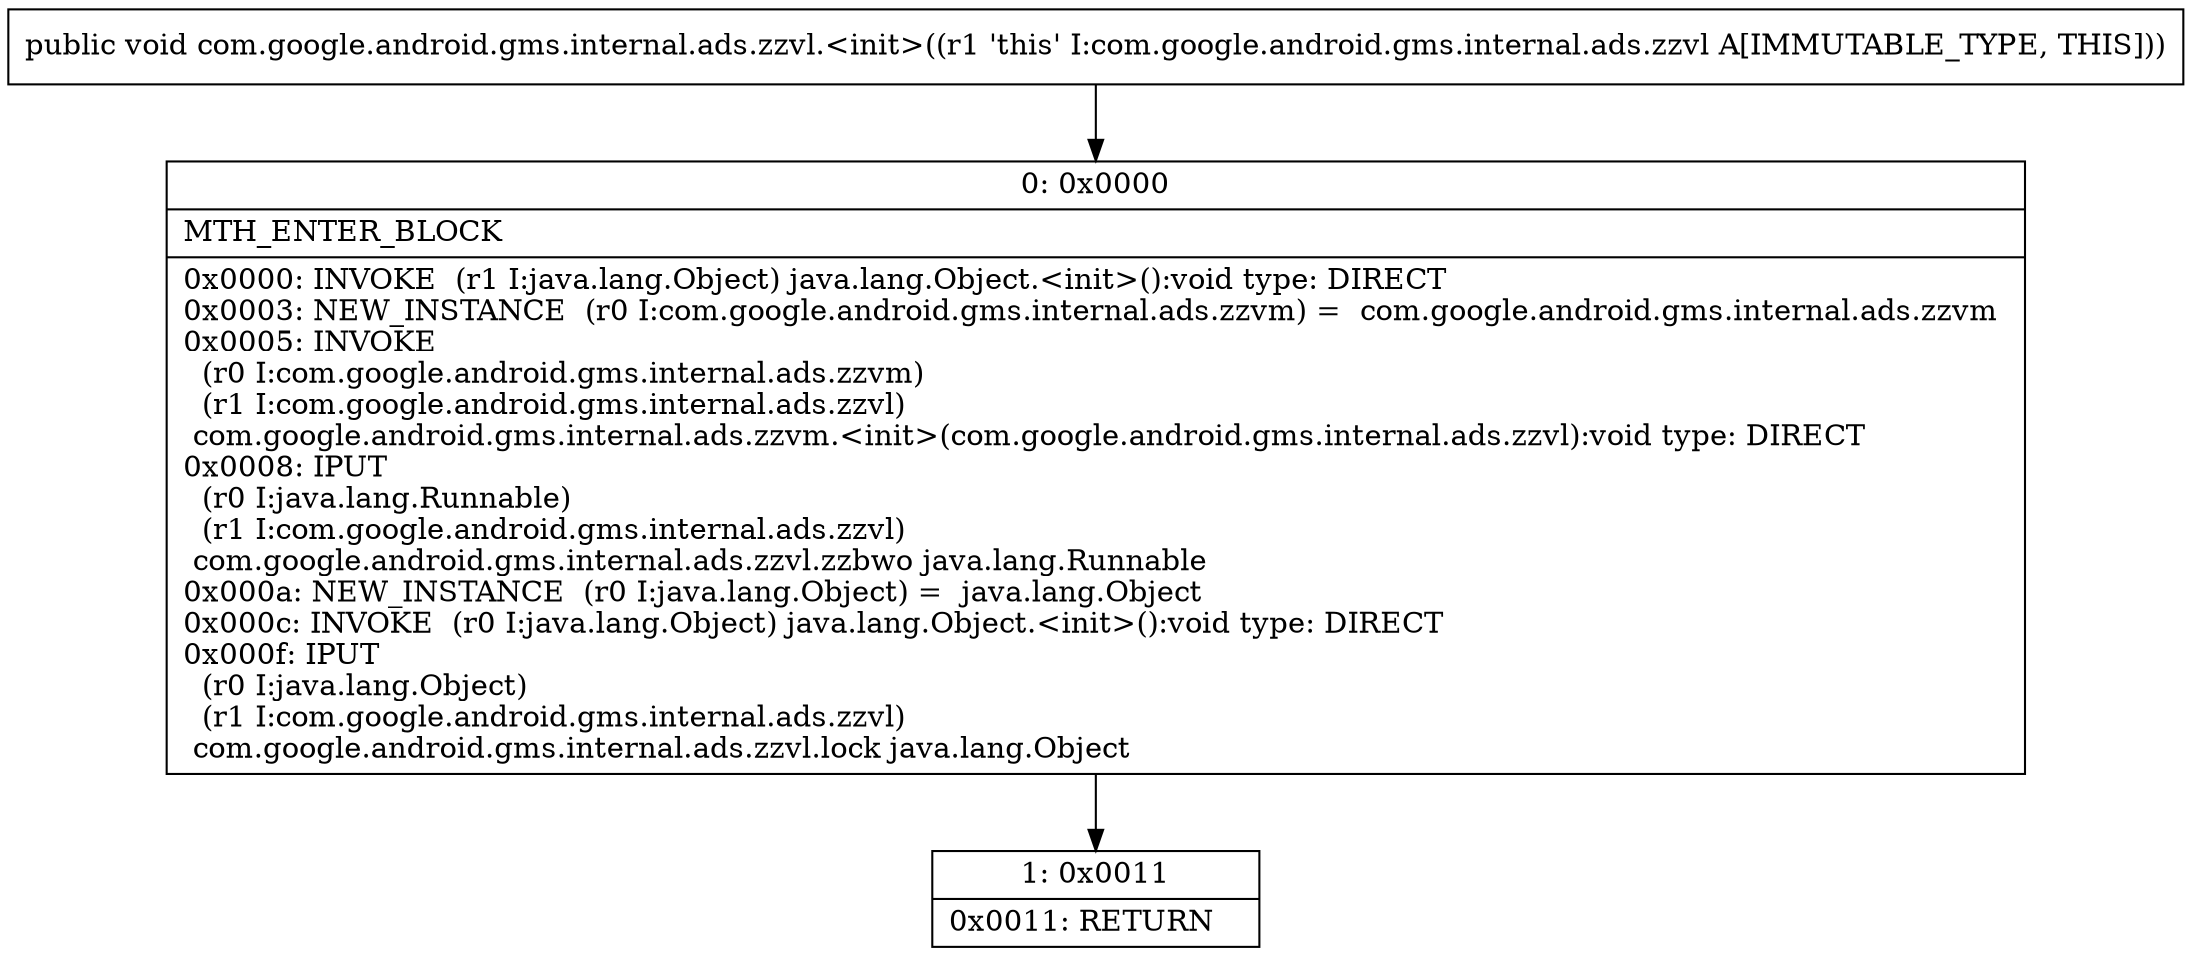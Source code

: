 digraph "CFG forcom.google.android.gms.internal.ads.zzvl.\<init\>()V" {
Node_0 [shape=record,label="{0\:\ 0x0000|MTH_ENTER_BLOCK\l|0x0000: INVOKE  (r1 I:java.lang.Object) java.lang.Object.\<init\>():void type: DIRECT \l0x0003: NEW_INSTANCE  (r0 I:com.google.android.gms.internal.ads.zzvm) =  com.google.android.gms.internal.ads.zzvm \l0x0005: INVOKE  \l  (r0 I:com.google.android.gms.internal.ads.zzvm)\l  (r1 I:com.google.android.gms.internal.ads.zzvl)\l com.google.android.gms.internal.ads.zzvm.\<init\>(com.google.android.gms.internal.ads.zzvl):void type: DIRECT \l0x0008: IPUT  \l  (r0 I:java.lang.Runnable)\l  (r1 I:com.google.android.gms.internal.ads.zzvl)\l com.google.android.gms.internal.ads.zzvl.zzbwo java.lang.Runnable \l0x000a: NEW_INSTANCE  (r0 I:java.lang.Object) =  java.lang.Object \l0x000c: INVOKE  (r0 I:java.lang.Object) java.lang.Object.\<init\>():void type: DIRECT \l0x000f: IPUT  \l  (r0 I:java.lang.Object)\l  (r1 I:com.google.android.gms.internal.ads.zzvl)\l com.google.android.gms.internal.ads.zzvl.lock java.lang.Object \l}"];
Node_1 [shape=record,label="{1\:\ 0x0011|0x0011: RETURN   \l}"];
MethodNode[shape=record,label="{public void com.google.android.gms.internal.ads.zzvl.\<init\>((r1 'this' I:com.google.android.gms.internal.ads.zzvl A[IMMUTABLE_TYPE, THIS])) }"];
MethodNode -> Node_0;
Node_0 -> Node_1;
}

